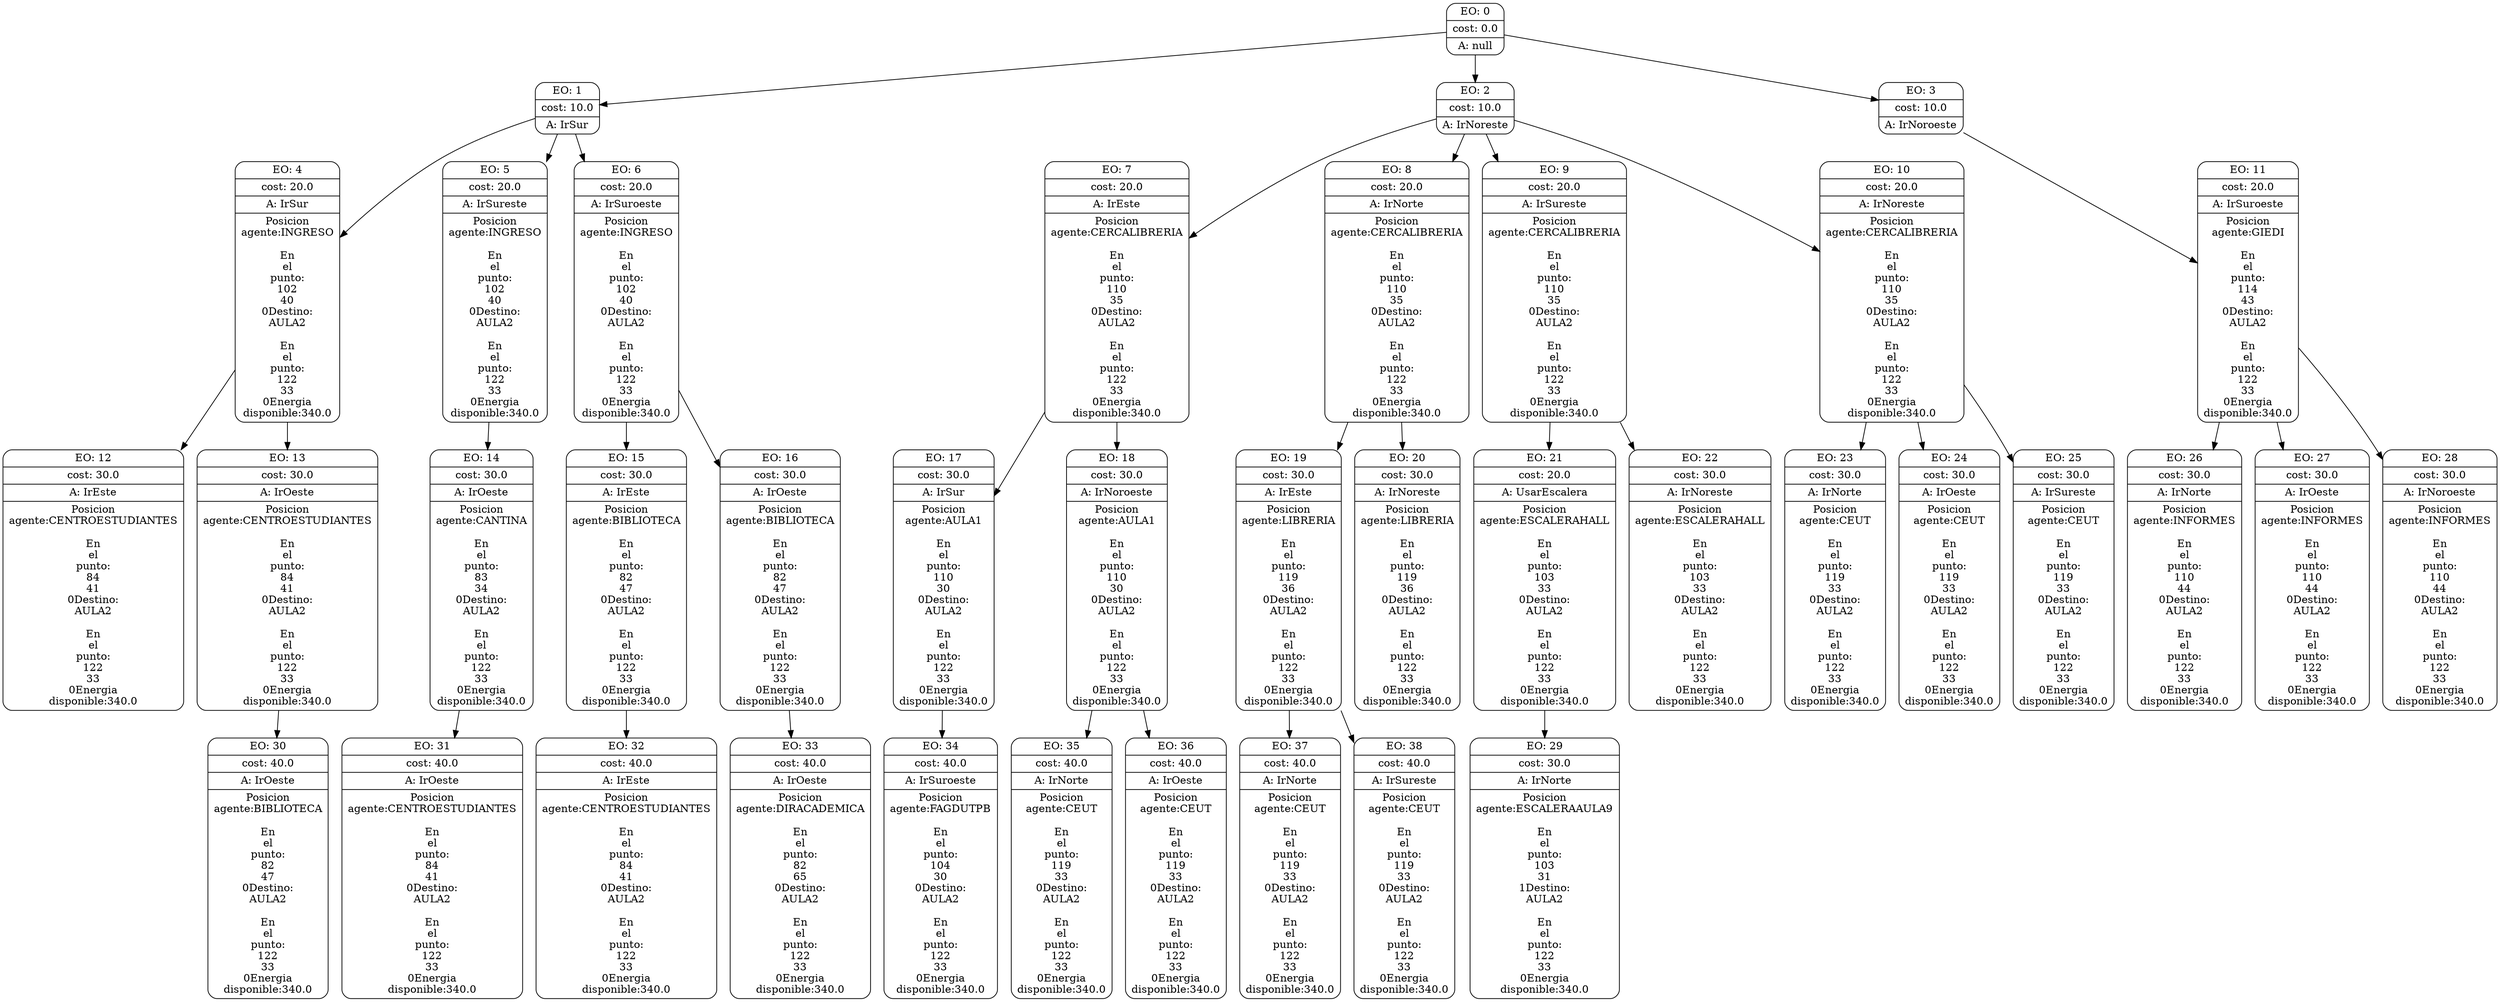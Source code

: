digraph g {
node [shape = Mrecord];
nodo0[label="{EO: 0|cost: 0.0|A: null}"]
nodo1[label="{EO: 1|cost: 10.0|A: IrSur}"]
nodo4[label="{EO: 4|cost: 20.0|A: IrSur|Posicion\nagente:INGRESO\n\nEn\nel\npunto:\n102\n40\n0
Destino:\nAULA2\n\nEn\nel\npunto:\n122\n33\n0
Energia\ndisponible:340.0
}"]
nodo12[label="{EO: 12|cost: 30.0|A: IrEste|Posicion\nagente:CENTROESTUDIANTES\n\nEn\nel\npunto:\n84\n41\n0
Destino:\nAULA2\n\nEn\nel\npunto:\n122\n33\n0
Energia\ndisponible:340.0
}"]

nodo4 -> nodo12;
nodo13[label="{EO: 13|cost: 30.0|A: IrOeste|Posicion\nagente:CENTROESTUDIANTES\n\nEn\nel\npunto:\n84\n41\n0
Destino:\nAULA2\n\nEn\nel\npunto:\n122\n33\n0
Energia\ndisponible:340.0
}"]
nodo30[label="{EO: 30|cost: 40.0|A: IrOeste|Posicion\nagente:BIBLIOTECA\n\nEn\nel\npunto:\n82\n47\n0
Destino:\nAULA2\n\nEn\nel\npunto:\n122\n33\n0
Energia\ndisponible:340.0
}"]

nodo13 -> nodo30;

nodo4 -> nodo13;

nodo1 -> nodo4;
nodo5[label="{EO: 5|cost: 20.0|A: IrSureste|Posicion\nagente:INGRESO\n\nEn\nel\npunto:\n102\n40\n0
Destino:\nAULA2\n\nEn\nel\npunto:\n122\n33\n0
Energia\ndisponible:340.0
}"]
nodo14[label="{EO: 14|cost: 30.0|A: IrOeste|Posicion\nagente:CANTINA\n\nEn\nel\npunto:\n83\n34\n0
Destino:\nAULA2\n\nEn\nel\npunto:\n122\n33\n0
Energia\ndisponible:340.0
}"]
nodo31[label="{EO: 31|cost: 40.0|A: IrOeste|Posicion\nagente:CENTROESTUDIANTES\n\nEn\nel\npunto:\n84\n41\n0
Destino:\nAULA2\n\nEn\nel\npunto:\n122\n33\n0
Energia\ndisponible:340.0
}"]

nodo14 -> nodo31;

nodo5 -> nodo14;

nodo1 -> nodo5;
nodo6[label="{EO: 6|cost: 20.0|A: IrSuroeste|Posicion\nagente:INGRESO\n\nEn\nel\npunto:\n102\n40\n0
Destino:\nAULA2\n\nEn\nel\npunto:\n122\n33\n0
Energia\ndisponible:340.0
}"]
nodo15[label="{EO: 15|cost: 30.0|A: IrEste|Posicion\nagente:BIBLIOTECA\n\nEn\nel\npunto:\n82\n47\n0
Destino:\nAULA2\n\nEn\nel\npunto:\n122\n33\n0
Energia\ndisponible:340.0
}"]
nodo32[label="{EO: 32|cost: 40.0|A: IrEste|Posicion\nagente:CENTROESTUDIANTES\n\nEn\nel\npunto:\n84\n41\n0
Destino:\nAULA2\n\nEn\nel\npunto:\n122\n33\n0
Energia\ndisponible:340.0
}"]

nodo15 -> nodo32;

nodo6 -> nodo15;
nodo16[label="{EO: 16|cost: 30.0|A: IrOeste|Posicion\nagente:BIBLIOTECA\n\nEn\nel\npunto:\n82\n47\n0
Destino:\nAULA2\n\nEn\nel\npunto:\n122\n33\n0
Energia\ndisponible:340.0
}"]
nodo33[label="{EO: 33|cost: 40.0|A: IrOeste|Posicion\nagente:DIRACADEMICA\n\nEn\nel\npunto:\n82\n65\n0
Destino:\nAULA2\n\nEn\nel\npunto:\n122\n33\n0
Energia\ndisponible:340.0
}"]

nodo16 -> nodo33;

nodo6 -> nodo16;

nodo1 -> nodo6;

nodo0 -> nodo1;
nodo2[label="{EO: 2|cost: 10.0|A: IrNoreste}"]
nodo7[label="{EO: 7|cost: 20.0|A: IrEste|Posicion\nagente:CERCALIBRERIA\n\nEn\nel\npunto:\n110\n35\n0
Destino:\nAULA2\n\nEn\nel\npunto:\n122\n33\n0
Energia\ndisponible:340.0
}"]
nodo17[label="{EO: 17|cost: 30.0|A: IrSur|Posicion\nagente:AULA1\n\nEn\nel\npunto:\n110\n30\n0
Destino:\nAULA2\n\nEn\nel\npunto:\n122\n33\n0
Energia\ndisponible:340.0
}"]
nodo34[label="{EO: 34|cost: 40.0|A: IrSuroeste|Posicion\nagente:FAGDUTPB\n\nEn\nel\npunto:\n104\n30\n0
Destino:\nAULA2\n\nEn\nel\npunto:\n122\n33\n0
Energia\ndisponible:340.0
}"]

nodo17 -> nodo34;

nodo7 -> nodo17;
nodo18[label="{EO: 18|cost: 30.0|A: IrNoroeste|Posicion\nagente:AULA1\n\nEn\nel\npunto:\n110\n30\n0
Destino:\nAULA2\n\nEn\nel\npunto:\n122\n33\n0
Energia\ndisponible:340.0
}"]
nodo35[label="{EO: 35|cost: 40.0|A: IrNorte|Posicion\nagente:CEUT\n\nEn\nel\npunto:\n119\n33\n0
Destino:\nAULA2\n\nEn\nel\npunto:\n122\n33\n0
Energia\ndisponible:340.0
}"]

nodo18 -> nodo35;
nodo36[label="{EO: 36|cost: 40.0|A: IrOeste|Posicion\nagente:CEUT\n\nEn\nel\npunto:\n119\n33\n0
Destino:\nAULA2\n\nEn\nel\npunto:\n122\n33\n0
Energia\ndisponible:340.0
}"]

nodo18 -> nodo36;

nodo7 -> nodo18;

nodo2 -> nodo7;
nodo8[label="{EO: 8|cost: 20.0|A: IrNorte|Posicion\nagente:CERCALIBRERIA\n\nEn\nel\npunto:\n110\n35\n0
Destino:\nAULA2\n\nEn\nel\npunto:\n122\n33\n0
Energia\ndisponible:340.0
}"]
nodo19[label="{EO: 19|cost: 30.0|A: IrEste|Posicion\nagente:LIBRERIA\n\nEn\nel\npunto:\n119\n36\n0
Destino:\nAULA2\n\nEn\nel\npunto:\n122\n33\n0
Energia\ndisponible:340.0
}"]
nodo37[label="{EO: 37|cost: 40.0|A: IrNorte|Posicion\nagente:CEUT\n\nEn\nel\npunto:\n119\n33\n0
Destino:\nAULA2\n\nEn\nel\npunto:\n122\n33\n0
Energia\ndisponible:340.0
}"]

nodo19 -> nodo37;
nodo38[label="{EO: 38|cost: 40.0|A: IrSureste|Posicion\nagente:CEUT\n\nEn\nel\npunto:\n119\n33\n0
Destino:\nAULA2\n\nEn\nel\npunto:\n122\n33\n0
Energia\ndisponible:340.0
}"]

nodo19 -> nodo38;

nodo8 -> nodo19;
nodo20[label="{EO: 20|cost: 30.0|A: IrNoreste|Posicion\nagente:LIBRERIA\n\nEn\nel\npunto:\n119\n36\n0
Destino:\nAULA2\n\nEn\nel\npunto:\n122\n33\n0
Energia\ndisponible:340.0
}"]

nodo8 -> nodo20;

nodo2 -> nodo8;
nodo9[label="{EO: 9|cost: 20.0|A: IrSureste|Posicion\nagente:CERCALIBRERIA\n\nEn\nel\npunto:\n110\n35\n0
Destino:\nAULA2\n\nEn\nel\npunto:\n122\n33\n0
Energia\ndisponible:340.0
}"]
nodo21[label="{EO: 21|cost: 20.0|A: UsarEscalera|Posicion\nagente:ESCALERAHALL\n\nEn\nel\npunto:\n103\n33\n0
Destino:\nAULA2\n\nEn\nel\npunto:\n122\n33\n0
Energia\ndisponible:340.0
}"]
nodo29[label="{EO: 29|cost: 30.0|A: IrNorte|Posicion\nagente:ESCALERAAULA9\n\nEn\nel\npunto:\n103\n31\n1
Destino:\nAULA2\n\nEn\nel\npunto:\n122\n33\n0
Energia\ndisponible:340.0
}"]

nodo21 -> nodo29;

nodo9 -> nodo21;
nodo22[label="{EO: 22|cost: 30.0|A: IrNoreste|Posicion\nagente:ESCALERAHALL\n\nEn\nel\npunto:\n103\n33\n0
Destino:\nAULA2\n\nEn\nel\npunto:\n122\n33\n0
Energia\ndisponible:340.0
}"]

nodo9 -> nodo22;

nodo2 -> nodo9;
nodo10[label="{EO: 10|cost: 20.0|A: IrNoreste|Posicion\nagente:CERCALIBRERIA\n\nEn\nel\npunto:\n110\n35\n0
Destino:\nAULA2\n\nEn\nel\npunto:\n122\n33\n0
Energia\ndisponible:340.0
}"]
nodo23[label="{EO: 23|cost: 30.0|A: IrNorte|Posicion\nagente:CEUT\n\nEn\nel\npunto:\n119\n33\n0
Destino:\nAULA2\n\nEn\nel\npunto:\n122\n33\n0
Energia\ndisponible:340.0
}"]

nodo10 -> nodo23;
nodo24[label="{EO: 24|cost: 30.0|A: IrOeste|Posicion\nagente:CEUT\n\nEn\nel\npunto:\n119\n33\n0
Destino:\nAULA2\n\nEn\nel\npunto:\n122\n33\n0
Energia\ndisponible:340.0
}"]

nodo10 -> nodo24;
nodo25[label="{EO: 25|cost: 30.0|A: IrSureste|Posicion\nagente:CEUT\n\nEn\nel\npunto:\n119\n33\n0
Destino:\nAULA2\n\nEn\nel\npunto:\n122\n33\n0
Energia\ndisponible:340.0
}"]

nodo10 -> nodo25;

nodo2 -> nodo10;

nodo0 -> nodo2;
nodo3[label="{EO: 3|cost: 10.0|A: IrNoroeste}"]
nodo11[label="{EO: 11|cost: 20.0|A: IrSuroeste|Posicion\nagente:GIEDI\n\nEn\nel\npunto:\n114\n43\n0
Destino:\nAULA2\n\nEn\nel\npunto:\n122\n33\n0
Energia\ndisponible:340.0
}"]
nodo26[label="{EO: 26|cost: 30.0|A: IrNorte|Posicion\nagente:INFORMES\n\nEn\nel\npunto:\n110\n44\n0
Destino:\nAULA2\n\nEn\nel\npunto:\n122\n33\n0
Energia\ndisponible:340.0
}"]

nodo11 -> nodo26;
nodo27[label="{EO: 27|cost: 30.0|A: IrOeste|Posicion\nagente:INFORMES\n\nEn\nel\npunto:\n110\n44\n0
Destino:\nAULA2\n\nEn\nel\npunto:\n122\n33\n0
Energia\ndisponible:340.0
}"]

nodo11 -> nodo27;
nodo28[label="{EO: 28|cost: 30.0|A: IrNoroeste|Posicion\nagente:INFORMES\n\nEn\nel\npunto:\n110\n44\n0
Destino:\nAULA2\n\nEn\nel\npunto:\n122\n33\n0
Energia\ndisponible:340.0
}"]

nodo11 -> nodo28;

nodo3 -> nodo11;

nodo0 -> nodo3;


}